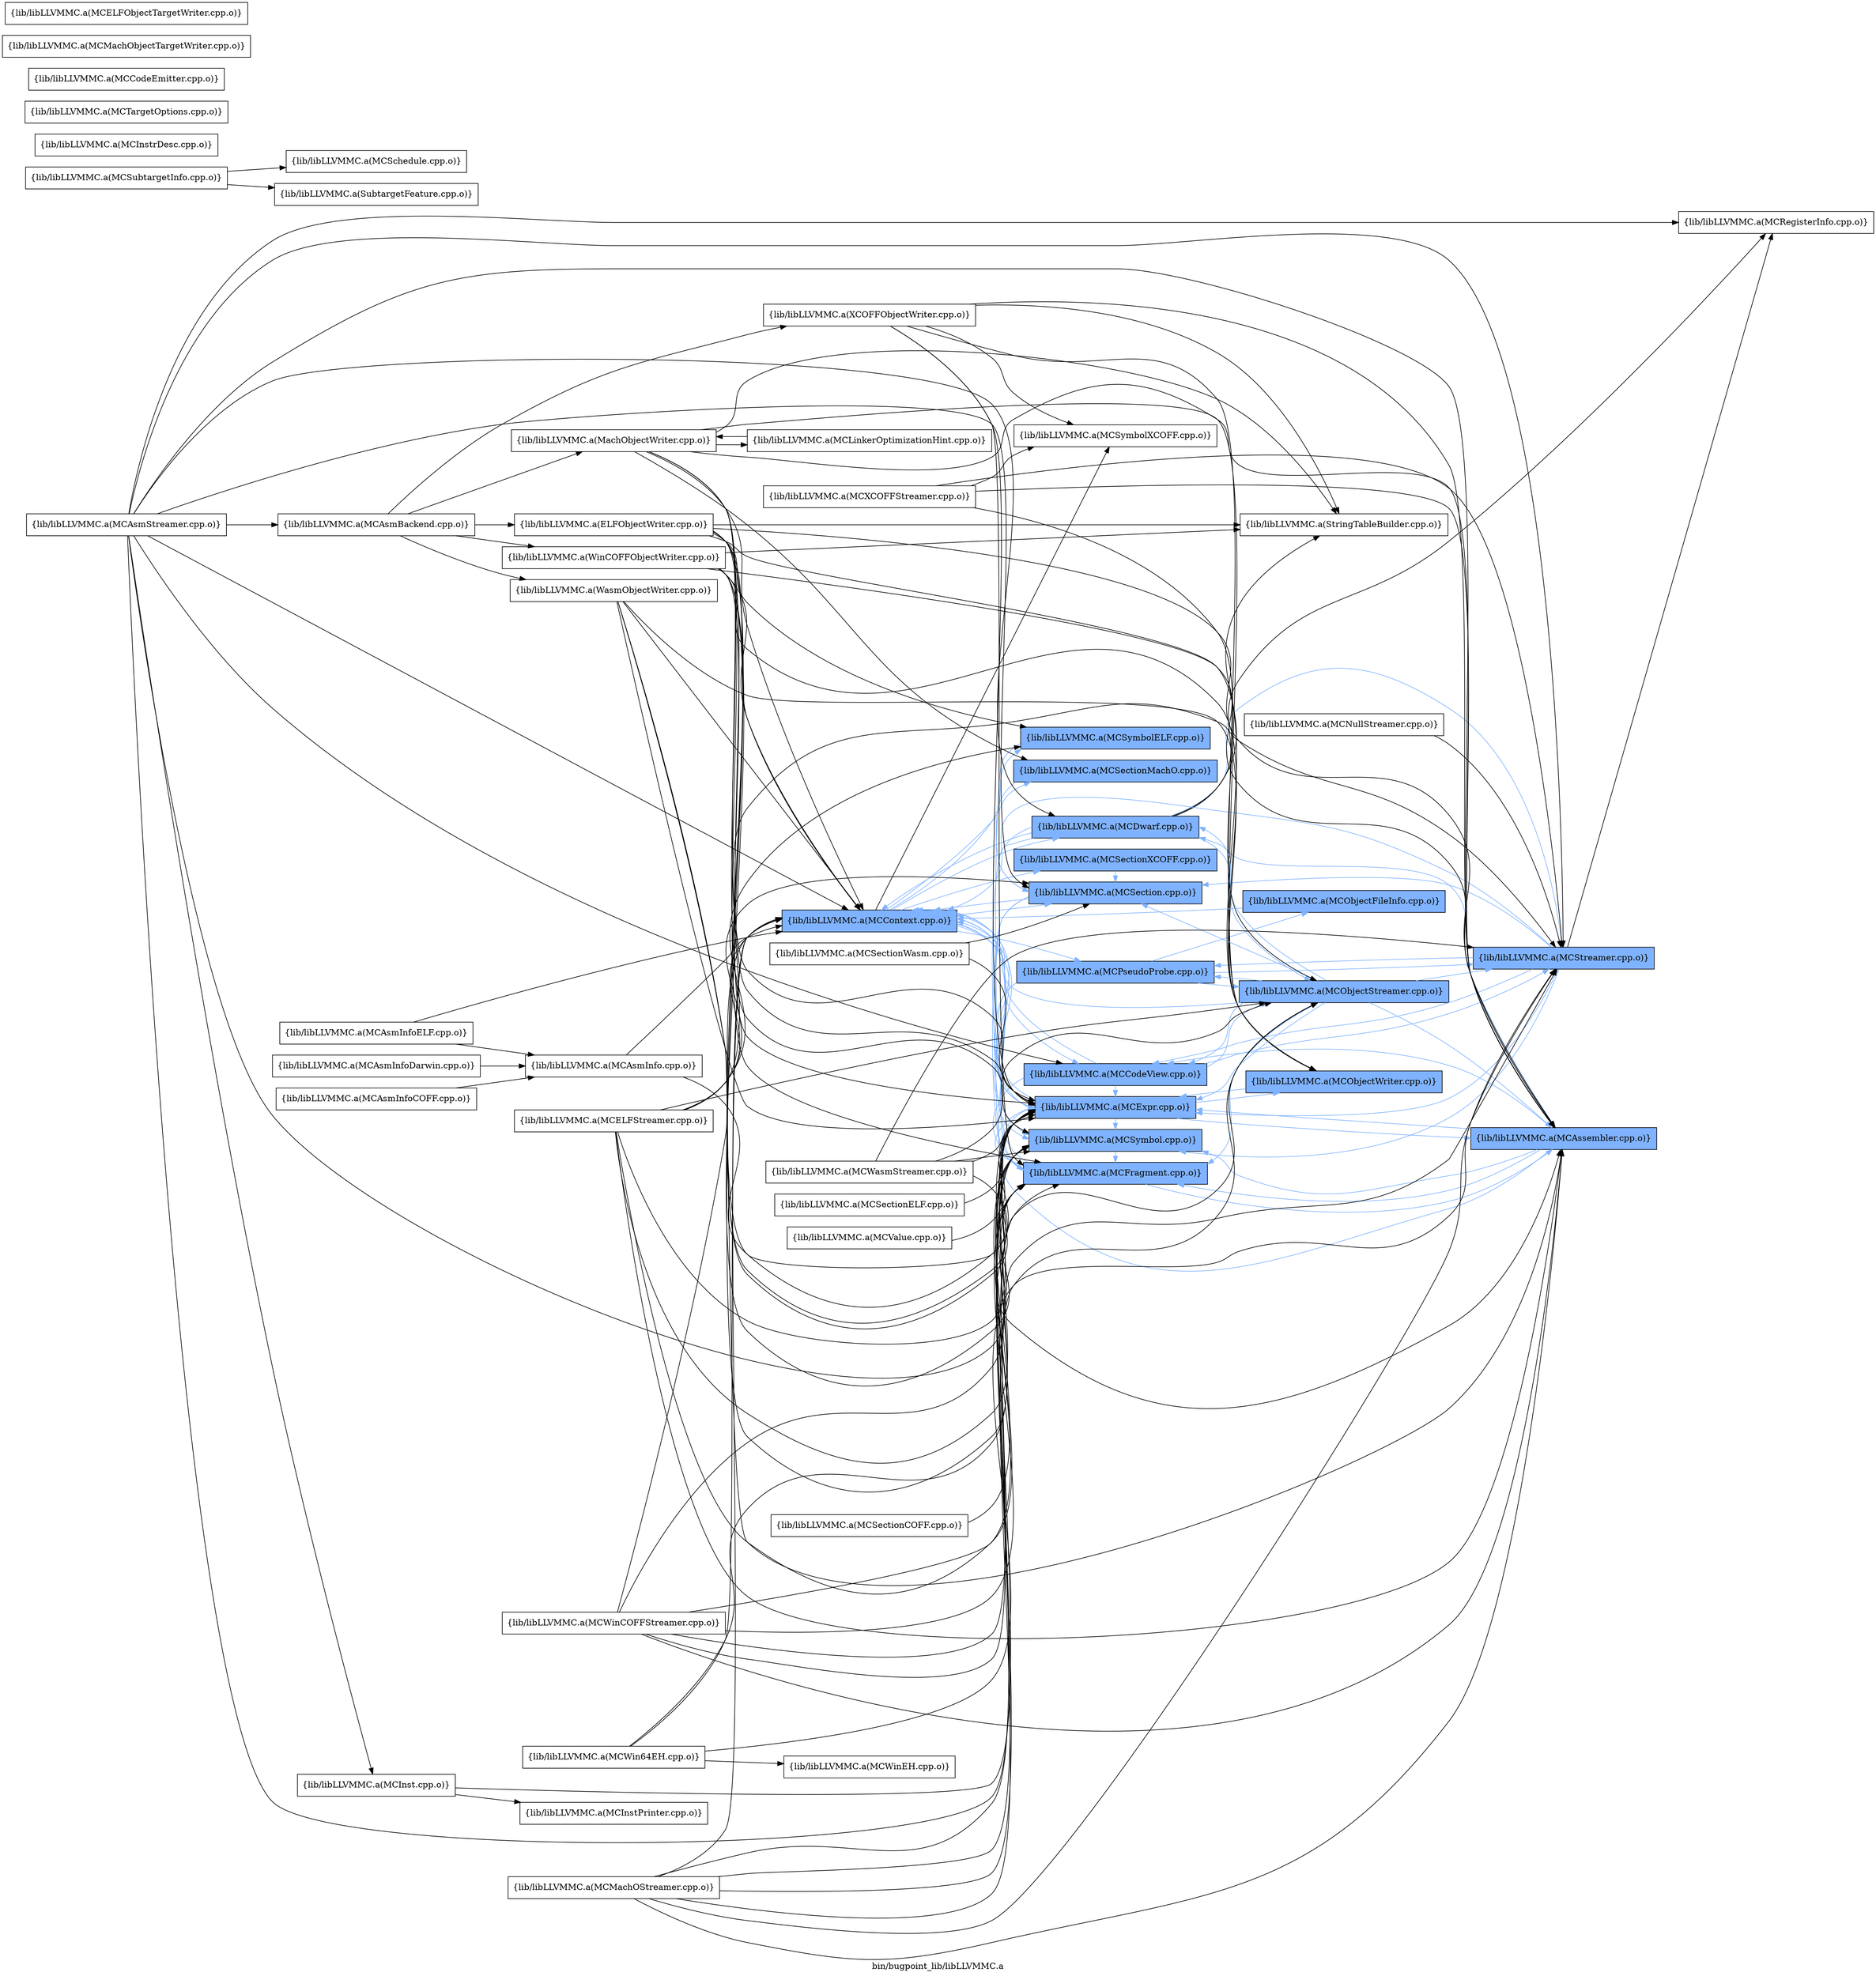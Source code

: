 digraph "bin/bugpoint_lib/libLLVMMC.a" {
	label="bin/bugpoint_lib/libLLVMMC.a";
	rankdir=LR;
	{ rank=same; Node0x560f26d01fc8;  }
	{ rank=same; Node0x560f26cf9b48; Node0x560f26d00da8; Node0x560f26d00308; Node0x560f26cfa778; Node0x560f26cff958; Node0x560f26d00b28; Node0x560f26d01cf8; Node0x560f26cf8d88; Node0x560f26cf7708; Node0x560f26cf78e8; Node0x560f26cf5e08;  }

	Node0x560f26d01fc8 [shape=record,shape=box,group=1,style=filled,fillcolor="0.600000 0.5 1",label="{lib/libLLVMMC.a(MCContext.cpp.o)}"];
	Node0x560f26d01fc8 -> Node0x560f26cf9b48[color="0.600000 0.5 1"];
	Node0x560f26d01fc8 -> Node0x560f26d00da8[color="0.600000 0.5 1"];
	Node0x560f26d01fc8 -> Node0x560f26d00308[color="0.600000 0.5 1"];
	Node0x560f26d01fc8 -> Node0x560f26cfa778[color="0.600000 0.5 1"];
	Node0x560f26d01fc8 -> Node0x560f26cff958[color="0.600000 0.5 1"];
	Node0x560f26d01fc8 -> Node0x560f26d00b28[color="0.600000 0.5 1"];
	Node0x560f26d01fc8 -> Node0x560f26d01cf8[color="0.600000 0.5 1"];
	Node0x560f26d01fc8 -> Node0x560f26cf8d88[color="0.600000 0.5 1"];
	Node0x560f26d01fc8 -> Node0x560f26cf7708[color="0.600000 0.5 1"];
	Node0x560f26d01fc8 -> Node0x560f26cf78e8[color="0.600000 0.5 1"];
	Node0x560f26d01fc8 -> Node0x560f26cf5e08;
	Node0x560f26d00308 [shape=record,shape=box,group=1,style=filled,fillcolor="0.600000 0.5 1",label="{lib/libLLVMMC.a(MCExpr.cpp.o)}"];
	Node0x560f26d00308 -> Node0x560f26cfa908[color="0.600000 0.5 1"];
	Node0x560f26d00308 -> Node0x560f26d01fc8[color="0.600000 0.5 1"];
	Node0x560f26d00308 -> Node0x560f26cfa778[color="0.600000 0.5 1"];
	Node0x560f26d00308 -> Node0x560f26cfec38[color="0.600000 0.5 1"];
	Node0x560f26d00308 -> Node0x560f26cf7708[color="0.600000 0.5 1"];
	Node0x560f26cf9328 [shape=record,shape=box,group=0,label="{lib/libLLVMMC.a(MCSubtargetInfo.cpp.o)}"];
	Node0x560f26cf9328 -> Node0x560f26cffe58;
	Node0x560f26cf9328 -> Node0x560f26cf4c38;
	Node0x560f26cf9058 [shape=record,shape=box,group=1,style=filled,fillcolor="0.600000 0.5 1",label="{lib/libLLVMMC.a(MCStreamer.cpp.o)}"];
	Node0x560f26cf9058 -> Node0x560f26cf9b48[color="0.600000 0.5 1"];
	Node0x560f26cf9058 -> Node0x560f26d01fc8[color="0.600000 0.5 1"];
	Node0x560f26cf9058 -> Node0x560f26d00308[color="0.600000 0.5 1"];
	Node0x560f26cf9058 -> Node0x560f26cff958[color="0.600000 0.5 1"];
	Node0x560f26cf9058 -> Node0x560f26cff1d8;
	Node0x560f26cf9058 -> Node0x560f26d00b28[color="0.600000 0.5 1"];
	Node0x560f26cf9058 -> Node0x560f26cf7708[color="0.600000 0.5 1"];
	Node0x560f26cf7708 [shape=record,shape=box,group=1,style=filled,fillcolor="0.600000 0.5 1",label="{lib/libLLVMMC.a(MCSymbol.cpp.o)}"];
	Node0x560f26cf7708 -> Node0x560f26cfa778[color="0.600000 0.5 1"];
	Node0x560f26cf9468 [shape=record,shape=box,group=0,label="{lib/libLLVMMC.a(MCInstrDesc.cpp.o)}"];
	Node0x560f26cff1d8 [shape=record,shape=box,group=0,label="{lib/libLLVMMC.a(MCRegisterInfo.cpp.o)}"];
	Node0x560f26cffe58 [shape=record,shape=box,group=0,label="{lib/libLLVMMC.a(MCSchedule.cpp.o)}"];
	Node0x560f26cf9788 [shape=record,shape=box,group=0,label="{lib/libLLVMMC.a(MCInstPrinter.cpp.o)}"];
	Node0x560f26cfced8 [shape=record,shape=box,group=0,label="{lib/libLLVMMC.a(MCAsmInfo.cpp.o)}"];
	Node0x560f26cfced8 -> Node0x560f26d01fc8;
	Node0x560f26cfced8 -> Node0x560f26d00308;
	Node0x560f26cf5ef8 [shape=record,shape=box,group=0,label="{lib/libLLVMMC.a(MCTargetOptions.cpp.o)}"];
	Node0x560f26cfabd8 [shape=record,shape=box,group=0,label="{lib/libLLVMMC.a(MCAsmBackend.cpp.o)}"];
	Node0x560f26cfabd8 -> Node0x560f26cfcbb8;
	Node0x560f26cfabd8 -> Node0x560f26cf7bb8;
	Node0x560f26cfabd8 -> Node0x560f26cf4968;
	Node0x560f26cfabd8 -> Node0x560f26cf57c8;
	Node0x560f26cfabd8 -> Node0x560f26cf36a8;
	Node0x560f26cfa908 [shape=record,shape=box,group=1,style=filled,fillcolor="0.600000 0.5 1",label="{lib/libLLVMMC.a(MCAssembler.cpp.o)}"];
	Node0x560f26cfa908 -> Node0x560f26cf9b48[color="0.600000 0.5 1"];
	Node0x560f26cfa908 -> Node0x560f26d01fc8[color="0.600000 0.5 1"];
	Node0x560f26cfa908 -> Node0x560f26d00da8[color="0.600000 0.5 1"];
	Node0x560f26cfa908 -> Node0x560f26d00308[color="0.600000 0.5 1"];
	Node0x560f26cfa908 -> Node0x560f26cfa778[color="0.600000 0.5 1"];
	Node0x560f26cfa908 -> Node0x560f26cf7708[color="0.600000 0.5 1"];
	Node0x560f26cfa778 [shape=record,shape=box,group=1,style=filled,fillcolor="0.600000 0.5 1",label="{lib/libLLVMMC.a(MCFragment.cpp.o)}"];
	Node0x560f26cfa778 -> Node0x560f26cfa908[color="0.600000 0.5 1"];
	Node0x560f26cfa778 -> Node0x560f26d01fc8[color="0.600000 0.5 1"];
	Node0x560f26cfa778 -> Node0x560f26d00308[color="0.600000 0.5 1"];
	Node0x560f26cf9af8 [shape=record,shape=box,group=0,label="{lib/libLLVMMC.a(MCInst.cpp.o)}"];
	Node0x560f26cf9af8 -> Node0x560f26d00308;
	Node0x560f26cf9af8 -> Node0x560f26cf9788;
	Node0x560f26cfe008 [shape=record,shape=box,group=1,style=filled,fillcolor="0.600000 0.5 1",label="{lib/libLLVMMC.a(MCObjectStreamer.cpp.o)}"];
	Node0x560f26cfe008 -> Node0x560f26cfa908[color="0.600000 0.5 1"];
	Node0x560f26cfe008 -> Node0x560f26cf9b48[color="0.600000 0.5 1"];
	Node0x560f26cfe008 -> Node0x560f26d01fc8[color="0.600000 0.5 1"];
	Node0x560f26cfe008 -> Node0x560f26d00da8[color="0.600000 0.5 1"];
	Node0x560f26cfe008 -> Node0x560f26d00308[color="0.600000 0.5 1"];
	Node0x560f26cfe008 -> Node0x560f26cfa778[color="0.600000 0.5 1"];
	Node0x560f26cfe008 -> Node0x560f26cff958[color="0.600000 0.5 1"];
	Node0x560f26cfe008 -> Node0x560f26d00b28[color="0.600000 0.5 1"];
	Node0x560f26cfe008 -> Node0x560f26cf9058[color="0.600000 0.5 1"];
	Node0x560f26cfc848 [shape=record,shape=box,group=0,label="{lib/libLLVMMC.a(MCAsmInfoCOFF.cpp.o)}"];
	Node0x560f26cfc848 -> Node0x560f26cfced8;
	Node0x560f26cf9698 [shape=record,shape=box,group=0,label="{lib/libLLVMMC.a(MCAsmInfoDarwin.cpp.o)}"];
	Node0x560f26cf9698 -> Node0x560f26cfced8;
	Node0x560f26cf8658 [shape=record,shape=box,group=0,label="{lib/libLLVMMC.a(MCAsmInfoELF.cpp.o)}"];
	Node0x560f26cf8658 -> Node0x560f26cfced8;
	Node0x560f26cf8658 -> Node0x560f26d01fc8;
	Node0x560f26cf9828 [shape=record,shape=box,group=0,label="{lib/libLLVMMC.a(MCCodeEmitter.cpp.o)}"];
	Node0x560f26cf86a8 [shape=record,shape=box,group=0,label="{lib/libLLVMMC.a(MCMachObjectTargetWriter.cpp.o)}"];
	Node0x560f26cf7bb8 [shape=record,shape=box,group=0,label="{lib/libLLVMMC.a(MachObjectWriter.cpp.o)}"];
	Node0x560f26cf7bb8 -> Node0x560f26cfa908;
	Node0x560f26cf7bb8 -> Node0x560f26d01fc8;
	Node0x560f26cf7bb8 -> Node0x560f26d00308;
	Node0x560f26cf7bb8 -> Node0x560f26cfa778;
	Node0x560f26cf7bb8 -> Node0x560f26cfec38;
	Node0x560f26cf7bb8 -> Node0x560f26d01cf8;
	Node0x560f26cf7bb8 -> Node0x560f26cf7708;
	Node0x560f26cf7bb8 -> Node0x560f26cf59f8;
	Node0x560f26cf7bb8 -> Node0x560f26cf6c68;
	Node0x560f26d00718 [shape=record,shape=box,group=0,label="{lib/libLLVMMC.a(MCELFObjectTargetWriter.cpp.o)}"];
	Node0x560f26cf6bc8 [shape=record,shape=box,group=0,label="{lib/libLLVMMC.a(MCValue.cpp.o)}"];
	Node0x560f26cf6bc8 -> Node0x560f26d00308;
	Node0x560f26cf57c8 [shape=record,shape=box,group=0,label="{lib/libLLVMMC.a(WinCOFFObjectWriter.cpp.o)}"];
	Node0x560f26cf57c8 -> Node0x560f26cfa908;
	Node0x560f26cf57c8 -> Node0x560f26d01fc8;
	Node0x560f26cf57c8 -> Node0x560f26d00308;
	Node0x560f26cf57c8 -> Node0x560f26cfa778;
	Node0x560f26cf57c8 -> Node0x560f26cfec38;
	Node0x560f26cf57c8 -> Node0x560f26cf7708;
	Node0x560f26cf57c8 -> Node0x560f26cf6c68;
	Node0x560f26cf53b8 [shape=record,shape=box,group=0,label="{lib/libLLVMMC.a(MCWin64EH.cpp.o)}"];
	Node0x560f26cf53b8 -> Node0x560f26d01fc8;
	Node0x560f26cf53b8 -> Node0x560f26d00308;
	Node0x560f26cf53b8 -> Node0x560f26cf9058;
	Node0x560f26cf53b8 -> Node0x560f26cf77f8;
	Node0x560f26d03328 [shape=record,shape=box,group=0,label="{lib/libLLVMMC.a(MCWinCOFFStreamer.cpp.o)}"];
	Node0x560f26d03328 -> Node0x560f26cfa908;
	Node0x560f26d03328 -> Node0x560f26d01fc8;
	Node0x560f26d03328 -> Node0x560f26d00308;
	Node0x560f26d03328 -> Node0x560f26cfa778;
	Node0x560f26d03328 -> Node0x560f26cfe008;
	Node0x560f26d03328 -> Node0x560f26cf9058;
	Node0x560f26d03328 -> Node0x560f26cf7708;
	Node0x560f26cf77f8 [shape=record,shape=box,group=0,label="{lib/libLLVMMC.a(MCWinEH.cpp.o)}"];
	Node0x560f26cf9b48 [shape=record,shape=box,group=1,style=filled,fillcolor="0.600000 0.5 1",label="{lib/libLLVMMC.a(MCCodeView.cpp.o)}"];
	Node0x560f26cf9b48 -> Node0x560f26d01fc8[color="0.600000 0.5 1"];
	Node0x560f26cf9b48 -> Node0x560f26d00308[color="0.600000 0.5 1"];
	Node0x560f26cf9b48 -> Node0x560f26cfa778[color="0.600000 0.5 1"];
	Node0x560f26cf9b48 -> Node0x560f26cfe008[color="0.600000 0.5 1"];
	Node0x560f26cf9b48 -> Node0x560f26cf9058[color="0.600000 0.5 1"];
	Node0x560f26cf6c68 [shape=record,shape=box,group=0,label="{lib/libLLVMMC.a(StringTableBuilder.cpp.o)}"];
	Node0x560f26cf87e8 [shape=record,shape=box,group=0,label="{lib/libLLVMMC.a(MCAsmStreamer.cpp.o)}"];
	Node0x560f26cf87e8 -> Node0x560f26cfabd8;
	Node0x560f26cf87e8 -> Node0x560f26cfa908;
	Node0x560f26cf87e8 -> Node0x560f26cf9b48;
	Node0x560f26cf87e8 -> Node0x560f26d01fc8;
	Node0x560f26cf87e8 -> Node0x560f26d00da8;
	Node0x560f26cf87e8 -> Node0x560f26d00308;
	Node0x560f26cf87e8 -> Node0x560f26cf9af8;
	Node0x560f26cf87e8 -> Node0x560f26cff1d8;
	Node0x560f26cf87e8 -> Node0x560f26d00b28;
	Node0x560f26cf87e8 -> Node0x560f26cf9058;
	Node0x560f26cf87e8 -> Node0x560f26cf7708;
	Node0x560f26d00a88 [shape=record,shape=box,group=0,label="{lib/libLLVMMC.a(MCELFStreamer.cpp.o)}"];
	Node0x560f26d00a88 -> Node0x560f26cfa908;
	Node0x560f26d00a88 -> Node0x560f26d01fc8;
	Node0x560f26d00a88 -> Node0x560f26d00308;
	Node0x560f26d00a88 -> Node0x560f26cfa778;
	Node0x560f26d00a88 -> Node0x560f26cfe008;
	Node0x560f26d00a88 -> Node0x560f26d00b28;
	Node0x560f26d00a88 -> Node0x560f26cf9058;
	Node0x560f26d00a88 -> Node0x560f26cf7708;
	Node0x560f26d00a88 -> Node0x560f26cf78e8;
	Node0x560f26cf8888 [shape=record,shape=box,group=0,label="{lib/libLLVMMC.a(MCMachOStreamer.cpp.o)}"];
	Node0x560f26cf8888 -> Node0x560f26cfa908;
	Node0x560f26cf8888 -> Node0x560f26d01fc8;
	Node0x560f26cf8888 -> Node0x560f26d00308;
	Node0x560f26cf8888 -> Node0x560f26cfa778;
	Node0x560f26cf8888 -> Node0x560f26cfe008;
	Node0x560f26cf8888 -> Node0x560f26cf9058;
	Node0x560f26cf8888 -> Node0x560f26cf7708;
	Node0x560f26cfd6f8 [shape=record,shape=box,group=0,label="{lib/libLLVMMC.a(MCNullStreamer.cpp.o)}"];
	Node0x560f26cfd6f8 -> Node0x560f26cf9058;
	Node0x560f26cf4738 [shape=record,shape=box,group=0,label="{lib/libLLVMMC.a(MCWasmStreamer.cpp.o)}"];
	Node0x560f26cf4738 -> Node0x560f26cfa908;
	Node0x560f26cf4738 -> Node0x560f26d00308;
	Node0x560f26cf4738 -> Node0x560f26cfe008;
	Node0x560f26cf4738 -> Node0x560f26cf9058;
	Node0x560f26cf4738 -> Node0x560f26cf7708;
	Node0x560f26cf7de8 [shape=record,shape=box,group=0,label="{lib/libLLVMMC.a(MCXCOFFStreamer.cpp.o)}"];
	Node0x560f26cf7de8 -> Node0x560f26cfa908;
	Node0x560f26cf7de8 -> Node0x560f26cfe008;
	Node0x560f26cf7de8 -> Node0x560f26cf9058;
	Node0x560f26cf7de8 -> Node0x560f26cf5e08;
	Node0x560f26cfe378 [shape=record,shape=box,group=1,style=filled,fillcolor="0.600000 0.5 1",label="{lib/libLLVMMC.a(MCObjectFileInfo.cpp.o)}"];
	Node0x560f26cfe378 -> Node0x560f26d01fc8[color="0.600000 0.5 1"];
	Node0x560f26d01cf8 [shape=record,shape=box,group=1,style=filled,fillcolor="0.600000 0.5 1",label="{lib/libLLVMMC.a(MCSectionMachO.cpp.o)}"];
	Node0x560f26d01cf8 -> Node0x560f26d00b28[color="0.600000 0.5 1"];
	Node0x560f26cf5e08 [shape=record,shape=box,group=0,label="{lib/libLLVMMC.a(MCSymbolXCOFF.cpp.o)}"];
	Node0x560f26d00da8 [shape=record,shape=box,group=1,style=filled,fillcolor="0.600000 0.5 1",label="{lib/libLLVMMC.a(MCDwarf.cpp.o)}"];
	Node0x560f26d00da8 -> Node0x560f26d01fc8[color="0.600000 0.5 1"];
	Node0x560f26d00da8 -> Node0x560f26d00308[color="0.600000 0.5 1"];
	Node0x560f26d00da8 -> Node0x560f26cfe008[color="0.600000 0.5 1"];
	Node0x560f26d00da8 -> Node0x560f26cff1d8;
	Node0x560f26d00da8 -> Node0x560f26d00b28[color="0.600000 0.5 1"];
	Node0x560f26d00da8 -> Node0x560f26cf9058[color="0.600000 0.5 1"];
	Node0x560f26d00da8 -> Node0x560f26cf6c68;
	Node0x560f26cf4c38 [shape=record,shape=box,group=0,label="{lib/libLLVMMC.a(SubtargetFeature.cpp.o)}"];
	Node0x560f26d017a8 [shape=record,shape=box,group=0,label="{lib/libLLVMMC.a(MCSectionCOFF.cpp.o)}"];
	Node0x560f26d017a8 -> Node0x560f26cf7708;
	Node0x560f26cfcbb8 [shape=record,shape=box,group=0,label="{lib/libLLVMMC.a(ELFObjectWriter.cpp.o)}"];
	Node0x560f26cfcbb8 -> Node0x560f26cfa908;
	Node0x560f26cfcbb8 -> Node0x560f26d01fc8;
	Node0x560f26cfcbb8 -> Node0x560f26d00308;
	Node0x560f26cfcbb8 -> Node0x560f26cfa778;
	Node0x560f26cfcbb8 -> Node0x560f26cfec38;
	Node0x560f26cfcbb8 -> Node0x560f26cf7708;
	Node0x560f26cfcbb8 -> Node0x560f26cf78e8;
	Node0x560f26cfcbb8 -> Node0x560f26cf6c68;
	Node0x560f26cf4968 [shape=record,shape=box,group=0,label="{lib/libLLVMMC.a(WasmObjectWriter.cpp.o)}"];
	Node0x560f26cf4968 -> Node0x560f26cfa908;
	Node0x560f26cf4968 -> Node0x560f26d01fc8;
	Node0x560f26cf4968 -> Node0x560f26d00308;
	Node0x560f26cf4968 -> Node0x560f26cfa778;
	Node0x560f26cf4968 -> Node0x560f26cfec38;
	Node0x560f26cf36a8 [shape=record,shape=box,group=0,label="{lib/libLLVMMC.a(XCOFFObjectWriter.cpp.o)}"];
	Node0x560f26cf36a8 -> Node0x560f26cfa908;
	Node0x560f26cf36a8 -> Node0x560f26d00308;
	Node0x560f26cf36a8 -> Node0x560f26cfa778;
	Node0x560f26cf36a8 -> Node0x560f26cfec38;
	Node0x560f26cf36a8 -> Node0x560f26cf5e08;
	Node0x560f26cf36a8 -> Node0x560f26cf6c68;
	Node0x560f26cfec38 [shape=record,shape=box,group=1,style=filled,fillcolor="0.600000 0.5 1",label="{lib/libLLVMMC.a(MCObjectWriter.cpp.o)}"];
	Node0x560f26cfec38 -> Node0x560f26d00308[color="0.600000 0.5 1"];
	Node0x560f26cf78e8 [shape=record,shape=box,group=1,style=filled,fillcolor="0.600000 0.5 1",label="{lib/libLLVMMC.a(MCSymbolELF.cpp.o)}"];
	Node0x560f26cf78e8 -> Node0x560f26d00308[color="0.600000 0.5 1"];
	Node0x560f26d00b28 [shape=record,shape=box,group=1,style=filled,fillcolor="0.600000 0.5 1",label="{lib/libLLVMMC.a(MCSection.cpp.o)}"];
	Node0x560f26d00b28 -> Node0x560f26d01fc8[color="0.600000 0.5 1"];
	Node0x560f26d00b28 -> Node0x560f26d00308[color="0.600000 0.5 1"];
	Node0x560f26d00b28 -> Node0x560f26cfa778[color="0.600000 0.5 1"];
	Node0x560f26d00b28 -> Node0x560f26cf7708[color="0.600000 0.5 1"];
	Node0x560f26cff958 [shape=record,shape=box,group=1,style=filled,fillcolor="0.600000 0.5 1",label="{lib/libLLVMMC.a(MCPseudoProbe.cpp.o)}"];
	Node0x560f26cff958 -> Node0x560f26d00308[color="0.600000 0.5 1"];
	Node0x560f26cff958 -> Node0x560f26cfa778[color="0.600000 0.5 1"];
	Node0x560f26cff958 -> Node0x560f26cfe378[color="0.600000 0.5 1"];
	Node0x560f26cff958 -> Node0x560f26cfe008[color="0.600000 0.5 1"];
	Node0x560f26cff958 -> Node0x560f26cf9058[color="0.600000 0.5 1"];
	Node0x560f26cf8d88 [shape=record,shape=box,group=1,style=filled,fillcolor="0.600000 0.5 1",label="{lib/libLLVMMC.a(MCSectionXCOFF.cpp.o)}"];
	Node0x560f26cf8d88 -> Node0x560f26d00b28[color="0.600000 0.5 1"];
	Node0x560f26d00f88 [shape=record,shape=box,group=0,label="{lib/libLLVMMC.a(MCSectionELF.cpp.o)}"];
	Node0x560f26d00f88 -> Node0x560f26d00308;
	Node0x560f26cfaa48 [shape=record,shape=box,group=0,label="{lib/libLLVMMC.a(MCSectionWasm.cpp.o)}"];
	Node0x560f26cfaa48 -> Node0x560f26d00308;
	Node0x560f26cfaa48 -> Node0x560f26d00b28;
	Node0x560f26cf59f8 [shape=record,shape=box,group=0,label="{lib/libLLVMMC.a(MCLinkerOptimizationHint.cpp.o)}"];
	Node0x560f26cf59f8 -> Node0x560f26cf7bb8;
}
